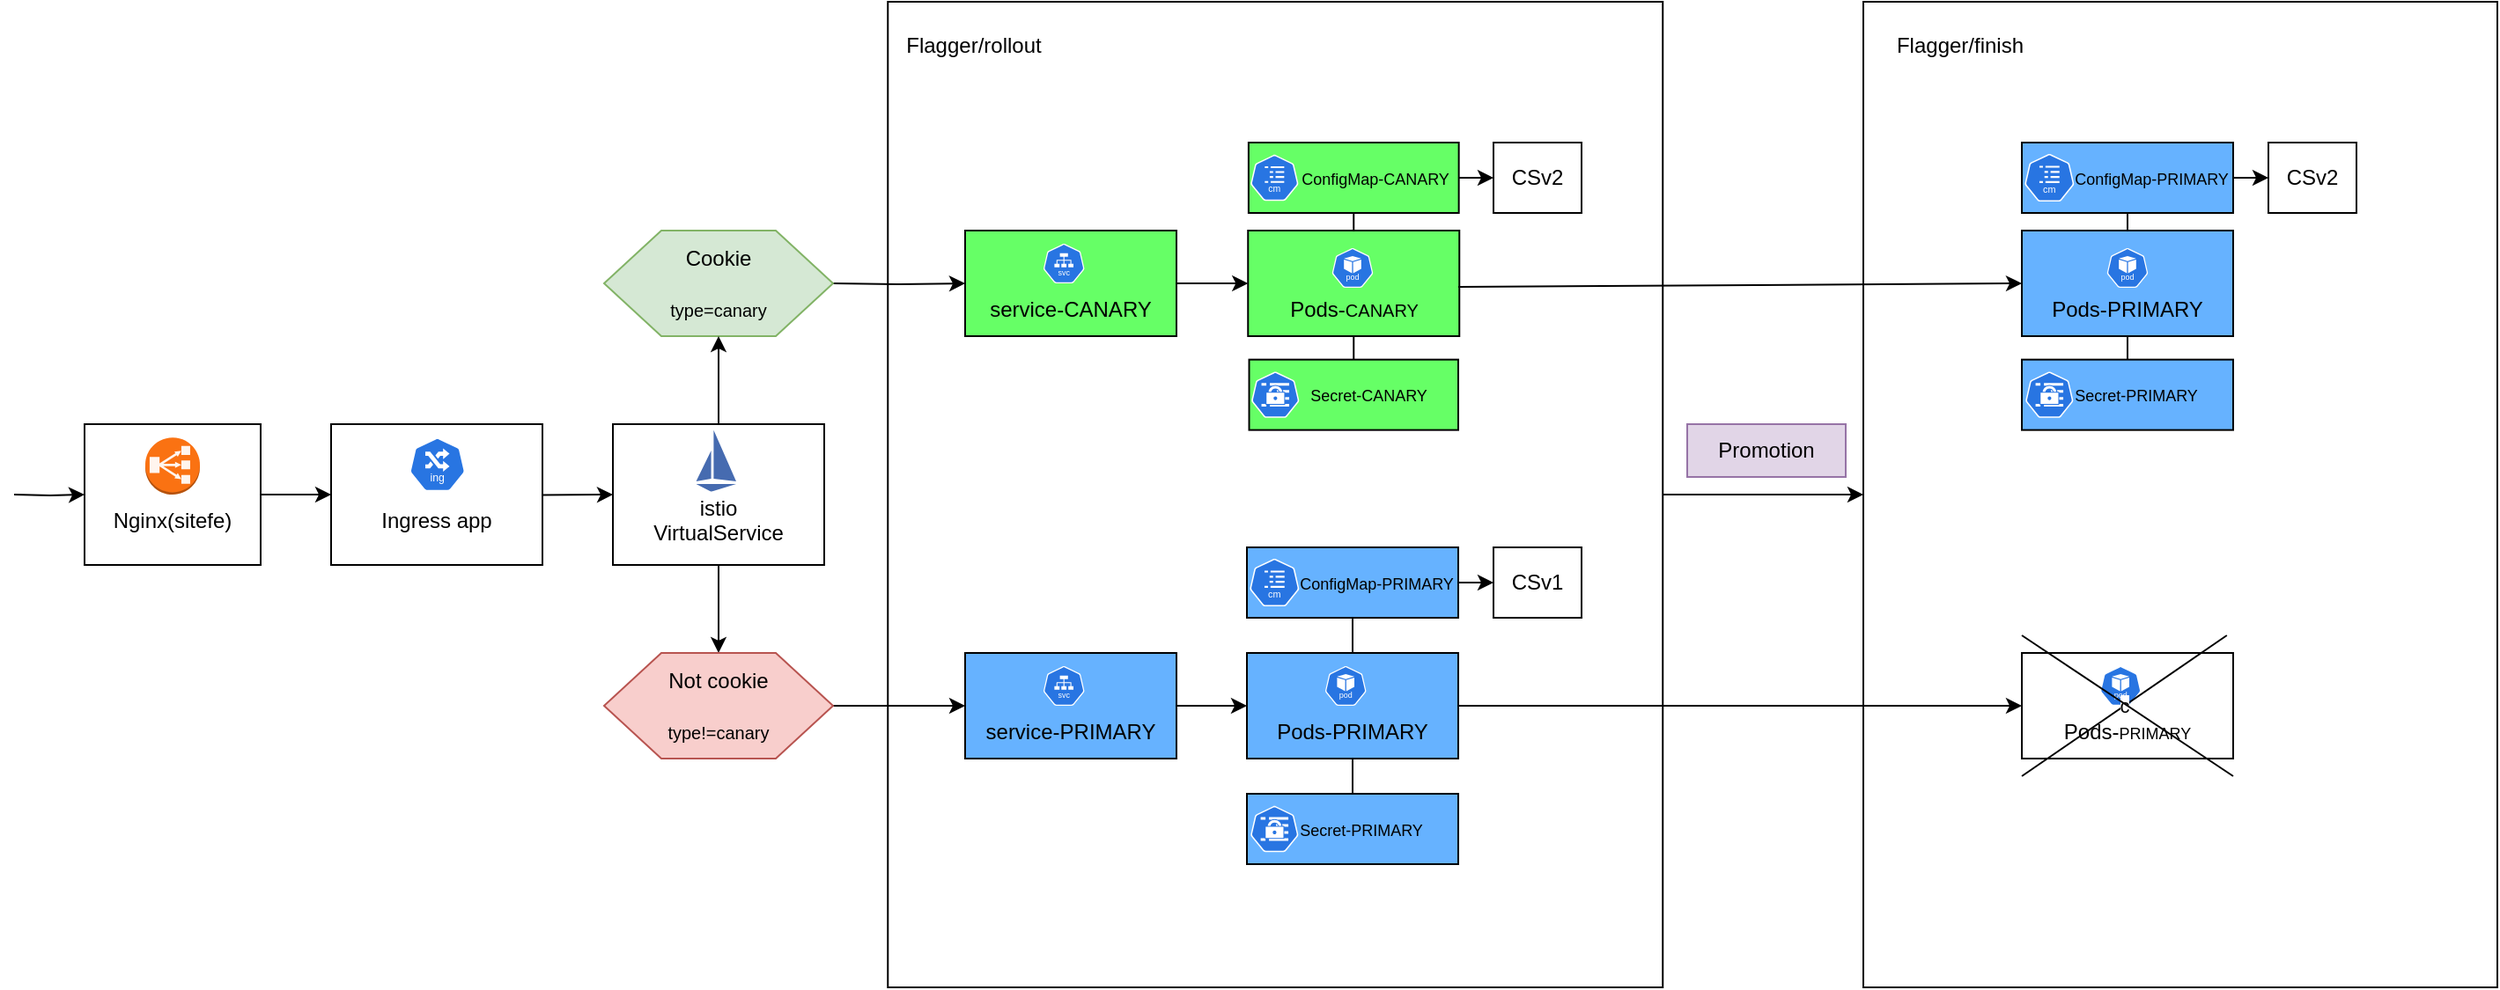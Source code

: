 <mxfile version="24.9.1">
  <diagram name="Страница — 1" id="wkhUdUt3TekP5Xk2T5Rd">
    <mxGraphModel dx="4275" dy="864" grid="1" gridSize="10" guides="1" tooltips="1" connect="1" arrows="1" fold="1" page="1" pageScale="1" pageWidth="3000" pageHeight="827" math="0" shadow="0">
      <root>
        <mxCell id="0" />
        <mxCell id="1" parent="0" />
        <mxCell id="D-f4qOkVjQoHxAU3V64q-151" value="" style="rounded=0;whiteSpace=wrap;html=1;" vertex="1" parent="1">
          <mxGeometry x="-1890" y="120" width="360" height="560" as="geometry" />
        </mxCell>
        <mxCell id="D-f4qOkVjQoHxAU3V64q-140" value="" style="rounded=0;whiteSpace=wrap;html=1;" vertex="1" parent="1">
          <mxGeometry x="-2443.87" y="120" width="440" height="560" as="geometry" />
        </mxCell>
        <mxCell id="D-f4qOkVjQoHxAU3V64q-79" value="" style="edgeStyle=orthogonalEdgeStyle;rounded=0;orthogonalLoop=1;jettySize=auto;html=1;" edge="1" parent="1" source="D-f4qOkVjQoHxAU3V64q-80" target="D-f4qOkVjQoHxAU3V64q-81">
          <mxGeometry relative="1" as="geometry" />
        </mxCell>
        <mxCell id="D-f4qOkVjQoHxAU3V64q-80" value="&amp;nbsp;&amp;nbsp;&lt;div&gt;&lt;br&gt;&lt;/div&gt;&lt;div&gt;Nginx(sitefe)&lt;/div&gt;" style="rounded=0;whiteSpace=wrap;html=1;" vertex="1" parent="1">
          <mxGeometry x="-2900" y="360" width="100" height="80" as="geometry" />
        </mxCell>
        <mxCell id="D-f4qOkVjQoHxAU3V64q-81" value="&lt;div style=&quot;text-align: justify;&quot;&gt;&lt;span style=&quot;background-color: initial;&quot;&gt;&lt;br&gt;&lt;/span&gt;&lt;/div&gt;&lt;div style=&quot;text-align: justify;&quot;&gt;&lt;span style=&quot;background-color: initial;&quot;&gt;&lt;br&gt;&lt;/span&gt;&lt;/div&gt;&lt;div style=&quot;text-align: justify;&quot;&gt;&lt;span style=&quot;background-color: initial;&quot;&gt;Ingress app&lt;/span&gt;&lt;/div&gt;" style="rounded=0;whiteSpace=wrap;html=1;container=0;" vertex="1" parent="1">
          <mxGeometry x="-2760" y="360" width="120" height="80" as="geometry" />
        </mxCell>
        <mxCell id="D-f4qOkVjQoHxAU3V64q-82" value="" style="endArrow=classic;html=1;rounded=0;exitX=0.993;exitY=0.572;exitDx=0;exitDy=0;exitPerimeter=0;entryX=0;entryY=0.5;entryDx=0;entryDy=0;" edge="1" parent="1">
          <mxGeometry width="50" height="50" relative="1" as="geometry">
            <mxPoint x="-2640" y="400.312" as="sourcePoint" />
            <mxPoint x="-2600" y="400" as="targetPoint" />
          </mxGeometry>
        </mxCell>
        <mxCell id="D-f4qOkVjQoHxAU3V64q-83" value="" style="edgeStyle=orthogonalEdgeStyle;rounded=0;orthogonalLoop=1;jettySize=auto;html=1;" edge="1" parent="1" source="D-f4qOkVjQoHxAU3V64q-84" target="D-f4qOkVjQoHxAU3V64q-94">
          <mxGeometry relative="1" as="geometry" />
        </mxCell>
        <mxCell id="D-f4qOkVjQoHxAU3V64q-84" value="&lt;div&gt;&lt;br&gt;&lt;/div&gt;&lt;div&gt;&lt;br&gt;&lt;/div&gt;istio&lt;br&gt;VirtualService" style="rounded=0;whiteSpace=wrap;html=1;" vertex="1" parent="1">
          <mxGeometry x="-2600" y="360" width="120" height="80" as="geometry" />
        </mxCell>
        <mxCell id="D-f4qOkVjQoHxAU3V64q-85" value="" style="editableCssRules=.*;html=1;shape=image;verticalLabelPosition=bottom;labelBackgroundColor=#ffffff;verticalAlign=top;aspect=fixed;imageAspect=0;image=data:image/svg+xml,PHN2ZyB4bWxucz0iaHR0cDovL3d3dy53My5vcmcvMjAwMC9zdmciIHhtbG5zOnY9Imh0dHBzOi8vdmVjdGEuaW8vbmFubyIgd2lkdGg9IjE2MCIgaGVpZ2h0PSIyNDAiIHZpZXdCb3g9IjAgMCAxNjAgMjQwIj4mI3hhOwk8c3R5bGUgdHlwZT0idGV4dC9jc3MiPiYjeGE7CS5zdDB7ZmlsbDojNDY2YmIwO30mI3hhOwk8L3N0eWxlPiYjeGE7CTxwYXRoIGNsYXNzPSJzdDAiIGQ9Ik02MCAyNDBMMCAyMTBoMTYwem0wLTE2MEwwIDIwMGw2MC0xMHpNNzAgMHYxOTBsOTAgMTB6Ii8+JiN4YTs8L3N2Zz4=;fontColor=default;" vertex="1" parent="1">
          <mxGeometry x="-2552.75" y="363.32" width="22.75" height="35" as="geometry" />
        </mxCell>
        <mxCell id="D-f4qOkVjQoHxAU3V64q-86" value="" style="group;fillColor=#d5e8d4;gradientColor=#97d077;strokeColor=#82b366;gradientDirection=south;" vertex="1" connectable="0" parent="1">
          <mxGeometry x="-2400" y="250" width="120" height="60" as="geometry" />
        </mxCell>
        <mxCell id="D-f4qOkVjQoHxAU3V64q-87" value="&lt;div&gt;&lt;br&gt;&lt;/div&gt;&lt;div&gt;&lt;br&gt;&lt;/div&gt;service-CANARY" style="rounded=0;whiteSpace=wrap;html=1;fillStyle=solid;fillColor=#66FF66;" vertex="1" parent="D-f4qOkVjQoHxAU3V64q-86">
          <mxGeometry width="120.0" height="60" as="geometry" />
        </mxCell>
        <mxCell id="D-f4qOkVjQoHxAU3V64q-88" value="" style="aspect=fixed;sketch=0;html=1;dashed=0;whitespace=wrap;verticalLabelPosition=bottom;verticalAlign=top;fillColor=#2875E2;strokeColor=#ffffff;points=[[0.005,0.63,0],[0.1,0.2,0],[0.9,0.2,0],[0.5,0,0],[0.995,0.63,0],[0.72,0.99,0],[0.5,1,0],[0.28,0.99,0]];shape=mxgraph.kubernetes.icon2;kubernetesLabel=1;prIcon=svc" vertex="1" parent="D-f4qOkVjQoHxAU3V64q-86">
          <mxGeometry x="44.38" y="7.5" width="23.438" height="22.5" as="geometry" />
        </mxCell>
        <mxCell id="D-f4qOkVjQoHxAU3V64q-89" value="" style="edgeStyle=orthogonalEdgeStyle;rounded=0;orthogonalLoop=1;jettySize=auto;html=1;entryX=0;entryY=0.5;entryDx=0;entryDy=0;" edge="1" parent="1" target="D-f4qOkVjQoHxAU3V64q-87">
          <mxGeometry relative="1" as="geometry">
            <mxPoint x="-2475" y="280" as="sourcePoint" />
          </mxGeometry>
        </mxCell>
        <mxCell id="D-f4qOkVjQoHxAU3V64q-90" value="Cookie&lt;div&gt;&lt;br&gt;&lt;font style=&quot;font-size: 10px;&quot;&gt;type=canar&lt;/font&gt;&lt;font style=&quot;font-size: 10px;&quot;&gt;y&lt;/font&gt;&lt;/div&gt;" style="shape=hexagon;perimeter=hexagonPerimeter2;whiteSpace=wrap;html=1;size=0.25;fillColor=#d5e8d4;strokeColor=#82b366;" vertex="1" parent="1">
          <mxGeometry x="-2605" y="250" width="130" height="60" as="geometry" />
        </mxCell>
        <mxCell id="D-f4qOkVjQoHxAU3V64q-91" value="" style="aspect=fixed;sketch=0;html=1;dashed=0;whitespace=wrap;verticalLabelPosition=bottom;verticalAlign=top;fillColor=#2875E2;strokeColor=#ffffff;points=[[0.005,0.63,0],[0.1,0.2,0],[0.9,0.2,0],[0.5,0,0],[0.995,0.63,0],[0.72,0.99,0],[0.5,1,0],[0.28,0.99,0]];shape=mxgraph.kubernetes.icon2;kubernetesLabel=1;prIcon=ing;container=0;" vertex="1" parent="1">
          <mxGeometry x="-2715.63" y="367.6" width="32" height="30.72" as="geometry" />
        </mxCell>
        <mxCell id="D-f4qOkVjQoHxAU3V64q-92" value="" style="outlineConnect=0;dashed=0;verticalLabelPosition=bottom;verticalAlign=top;align=center;html=1;shape=mxgraph.aws3.classic_load_balancer;fillColor=#fa6800;fontColor=#000000;strokeColor=#C73500;fillOpacity=93;aspect=fixed;" vertex="1" parent="1">
          <mxGeometry x="-2865.5" y="367.6" width="31" height="32.4" as="geometry" />
        </mxCell>
        <mxCell id="D-f4qOkVjQoHxAU3V64q-93" value="" style="edgeStyle=orthogonalEdgeStyle;rounded=0;orthogonalLoop=1;jettySize=auto;html=1;entryX=0;entryY=0.5;entryDx=0;entryDy=0;" edge="1" parent="1" source="D-f4qOkVjQoHxAU3V64q-94" target="D-f4qOkVjQoHxAU3V64q-97">
          <mxGeometry relative="1" as="geometry">
            <mxPoint x="-2399.52" y="519.84" as="targetPoint" />
          </mxGeometry>
        </mxCell>
        <mxCell id="D-f4qOkVjQoHxAU3V64q-94" value="Not cookie&lt;div&gt;&lt;br&gt;&lt;font style=&quot;font-size: 10px;&quot;&gt;type!=canary&lt;/font&gt;&lt;/div&gt;" style="shape=hexagon;perimeter=hexagonPerimeter2;whiteSpace=wrap;html=1;size=0.25;fillColor=#f8cecc;strokeColor=#b85450;" vertex="1" parent="1">
          <mxGeometry x="-2605" y="490" width="130" height="60" as="geometry" />
        </mxCell>
        <mxCell id="D-f4qOkVjQoHxAU3V64q-95" value="" style="endArrow=classic;html=1;rounded=0;entryX=0.5;entryY=1;entryDx=0;entryDy=0;exitX=0.5;exitY=0;exitDx=0;exitDy=0;" edge="1" parent="1" source="D-f4qOkVjQoHxAU3V64q-84" target="D-f4qOkVjQoHxAU3V64q-90">
          <mxGeometry width="50" height="50" relative="1" as="geometry">
            <mxPoint x="-2505" y="350" as="sourcePoint" />
            <mxPoint x="-2380" y="380" as="targetPoint" />
            <Array as="points" />
          </mxGeometry>
        </mxCell>
        <mxCell id="D-f4qOkVjQoHxAU3V64q-96" value="" style="group;fillColor=default;" vertex="1" connectable="0" parent="1">
          <mxGeometry x="-2400" y="490" width="120" height="60" as="geometry" />
        </mxCell>
        <mxCell id="D-f4qOkVjQoHxAU3V64q-97" value="&lt;div&gt;&lt;br&gt;&lt;/div&gt;&lt;div&gt;&lt;br&gt;&lt;/div&gt;service-PRIMARY" style="rounded=0;whiteSpace=wrap;html=1;gradientColor=none;fillColor=#66B2FF;" vertex="1" parent="D-f4qOkVjQoHxAU3V64q-96">
          <mxGeometry width="120.0" height="60" as="geometry" />
        </mxCell>
        <mxCell id="D-f4qOkVjQoHxAU3V64q-98" value="" style="aspect=fixed;sketch=0;html=1;dashed=0;whitespace=wrap;verticalLabelPosition=bottom;verticalAlign=top;fillColor=#2875E2;strokeColor=#ffffff;points=[[0.005,0.63,0],[0.1,0.2,0],[0.9,0.2,0],[0.5,0,0],[0.995,0.63,0],[0.72,0.99,0],[0.5,1,0],[0.28,0.99,0]];shape=mxgraph.kubernetes.icon2;kubernetesLabel=1;prIcon=svc" vertex="1" parent="D-f4qOkVjQoHxAU3V64q-96">
          <mxGeometry x="44.38" y="7.5" width="23.438" height="22.5" as="geometry" />
        </mxCell>
        <mxCell id="D-f4qOkVjQoHxAU3V64q-101" value="" style="edgeStyle=orthogonalEdgeStyle;rounded=0;orthogonalLoop=1;jettySize=auto;html=1;" edge="1" parent="1">
          <mxGeometry relative="1" as="geometry">
            <mxPoint x="-2940" y="400" as="sourcePoint" />
            <mxPoint x="-2900" y="400" as="targetPoint" />
          </mxGeometry>
        </mxCell>
        <mxCell id="D-f4qOkVjQoHxAU3V64q-107" value="" style="group;fillColor=default;" vertex="1" connectable="0" parent="1">
          <mxGeometry x="-2240" y="490" width="120" height="60" as="geometry" />
        </mxCell>
        <mxCell id="D-f4qOkVjQoHxAU3V64q-108" value="&lt;div&gt;&lt;br&gt;&lt;/div&gt;&lt;div&gt;&lt;br&gt;&lt;/div&gt;Pods-&lt;font style=&quot;font-size: 12px;&quot;&gt;PRIMARY&lt;/font&gt;" style="rounded=0;whiteSpace=wrap;html=1;gradientColor=none;fillColor=#66B2FF;" vertex="1" parent="D-f4qOkVjQoHxAU3V64q-107">
          <mxGeometry width="120.0" height="60" as="geometry" />
        </mxCell>
        <mxCell id="D-f4qOkVjQoHxAU3V64q-113" value="" style="aspect=fixed;sketch=0;html=1;dashed=0;whitespace=wrap;verticalLabelPosition=bottom;verticalAlign=top;fillColor=#2875E2;strokeColor=#ffffff;points=[[0.005,0.63,0],[0.1,0.2,0],[0.9,0.2,0],[0.5,0,0],[0.995,0.63,0],[0.72,0.99,0],[0.5,1,0],[0.28,0.99,0]];shape=mxgraph.kubernetes.icon2;kubernetesLabel=1;prIcon=pod" vertex="1" parent="D-f4qOkVjQoHxAU3V64q-107">
          <mxGeometry x="44.38" y="7.5" width="23.438" height="22.5" as="geometry" />
        </mxCell>
        <mxCell id="D-f4qOkVjQoHxAU3V64q-111" value="" style="edgeStyle=orthogonalEdgeStyle;rounded=0;orthogonalLoop=1;jettySize=auto;html=1;entryX=0;entryY=0.5;entryDx=0;entryDy=0;" edge="1" parent="1" source="D-f4qOkVjQoHxAU3V64q-87" target="D-f4qOkVjQoHxAU3V64q-103">
          <mxGeometry relative="1" as="geometry" />
        </mxCell>
        <mxCell id="D-f4qOkVjQoHxAU3V64q-112" value="" style="edgeStyle=orthogonalEdgeStyle;rounded=0;orthogonalLoop=1;jettySize=auto;html=1;entryX=0;entryY=0.5;entryDx=0;entryDy=0;exitX=1;exitY=0.5;exitDx=0;exitDy=0;" edge="1" parent="1" source="D-f4qOkVjQoHxAU3V64q-97" target="D-f4qOkVjQoHxAU3V64q-108">
          <mxGeometry relative="1" as="geometry">
            <mxPoint x="-2250" y="519.74" as="sourcePoint" />
            <mxPoint x="-2180" y="519.74" as="targetPoint" />
          </mxGeometry>
        </mxCell>
        <mxCell id="D-f4qOkVjQoHxAU3V64q-119" value="&lt;font style=&quot;font-size: 9px;&quot;&gt;&amp;nbsp; &amp;nbsp; &amp;nbsp; &amp;nbsp; &amp;nbsp; ConfigMap-CANARY&lt;/font&gt;" style="rounded=0;whiteSpace=wrap;html=1;fillColor=#66FF66;" vertex="1" parent="1">
          <mxGeometry x="-2239.05" y="200" width="119.37" height="40" as="geometry" />
        </mxCell>
        <mxCell id="D-f4qOkVjQoHxAU3V64q-120" value="&lt;font style=&quot;font-size: 9px;&quot;&gt;&amp;nbsp; &amp;nbsp; &amp;nbsp; &amp;nbsp;&lt;font style=&quot;&quot;&gt;Secret-&lt;/font&gt;CANARY&lt;/font&gt;" style="rounded=0;whiteSpace=wrap;html=1;fillColor=#66FF66;" vertex="1" parent="1">
          <mxGeometry x="-2238.74" y="323.32" width="118.74" height="40" as="geometry" />
        </mxCell>
        <mxCell id="D-f4qOkVjQoHxAU3V64q-117" value="" style="aspect=fixed;sketch=0;html=1;dashed=0;whitespace=wrap;verticalLabelPosition=bottom;verticalAlign=top;fillColor=#2875E2;strokeColor=#ffffff;points=[[0.005,0.63,0],[0.1,0.2,0],[0.9,0.2,0],[0.5,0,0],[0.995,0.63,0],[0.72,0.99,0],[0.5,1,0],[0.28,0.99,0]];shape=mxgraph.kubernetes.icon2;prIcon=secret" vertex="1" parent="1">
          <mxGeometry x="-2237.51" y="330.22" width="27.29" height="26.2" as="geometry" />
        </mxCell>
        <mxCell id="D-f4qOkVjQoHxAU3V64q-124" value="" style="endArrow=none;html=1;rounded=0;entryX=0.5;entryY=0;entryDx=0;entryDy=0;exitX=0.5;exitY=1;exitDx=0;exitDy=0;" edge="1" parent="1" source="D-f4qOkVjQoHxAU3V64q-103" target="D-f4qOkVjQoHxAU3V64q-120">
          <mxGeometry width="50" height="50" relative="1" as="geometry">
            <mxPoint x="-2170" y="430" as="sourcePoint" />
            <mxPoint x="-2120" y="380" as="targetPoint" />
          </mxGeometry>
        </mxCell>
        <mxCell id="D-f4qOkVjQoHxAU3V64q-125" value="&lt;font style=&quot;font-size: 9px;&quot;&gt;&amp;nbsp; &amp;nbsp; &amp;nbsp; &amp;nbsp; &amp;nbsp; &amp;nbsp;ConfigMap-PRIMARY&lt;/font&gt;" style="rounded=0;whiteSpace=wrap;html=1;fillColor=#66B2FF;" vertex="1" parent="1">
          <mxGeometry x="-2240" y="430" width="120" height="40" as="geometry" />
        </mxCell>
        <mxCell id="D-f4qOkVjQoHxAU3V64q-126" value="&lt;font style=&quot;font-size: 9px;&quot;&gt;&amp;nbsp; &amp;nbsp; &lt;font style=&quot;&quot;&gt;Secret-&lt;/font&gt;&lt;/font&gt;&lt;span style=&quot;font-size: 9px;&quot;&gt;PRIMARY&lt;/span&gt;" style="rounded=0;whiteSpace=wrap;html=1;fillColor=#66B2FF;" vertex="1" parent="1">
          <mxGeometry x="-2240" y="570" width="120" height="40" as="geometry" />
        </mxCell>
        <mxCell id="D-f4qOkVjQoHxAU3V64q-127" value="" style="aspect=fixed;sketch=0;html=1;dashed=0;whitespace=wrap;verticalLabelPosition=bottom;verticalAlign=top;fillColor=#2875E2;strokeColor=#ffffff;points=[[0.005,0.63,0],[0.1,0.2,0],[0.9,0.2,0],[0.5,0,0],[0.995,0.63,0],[0.72,0.99,0],[0.5,1,0],[0.28,0.99,0]];shape=mxgraph.kubernetes.icon2;kubernetesLabel=1;prIcon=cm" vertex="1" parent="1">
          <mxGeometry x="-2238.44" y="436.45" width="28.22" height="27.1" as="geometry" />
        </mxCell>
        <mxCell id="D-f4qOkVjQoHxAU3V64q-128" value="" style="aspect=fixed;sketch=0;html=1;dashed=0;whitespace=wrap;verticalLabelPosition=bottom;verticalAlign=top;fillColor=#2875E2;strokeColor=#ffffff;points=[[0.005,0.63,0],[0.1,0.2,0],[0.9,0.2,0],[0.5,0,0],[0.995,0.63,0],[0.72,0.99,0],[0.5,1,0],[0.28,0.99,0]];shape=mxgraph.kubernetes.icon2;prIcon=secret" vertex="1" parent="1">
          <mxGeometry x="-2237.98" y="576.9" width="27.29" height="26.2" as="geometry" />
        </mxCell>
        <mxCell id="D-f4qOkVjQoHxAU3V64q-129" value="" style="endArrow=none;html=1;rounded=0;exitX=0.5;exitY=0;exitDx=0;exitDy=0;entryX=0.5;entryY=1;entryDx=0;entryDy=0;" edge="1" parent="1" target="D-f4qOkVjQoHxAU3V64q-125" source="D-f4qOkVjQoHxAU3V64q-108">
          <mxGeometry width="50" height="50" relative="1" as="geometry">
            <mxPoint x="-2120" y="500" as="sourcePoint" />
            <mxPoint x="-2173" y="453" as="targetPoint" />
          </mxGeometry>
        </mxCell>
        <mxCell id="D-f4qOkVjQoHxAU3V64q-130" value="" style="endArrow=none;html=1;rounded=0;entryX=0.5;entryY=0;entryDx=0;entryDy=0;exitX=0.5;exitY=1;exitDx=0;exitDy=0;" edge="1" parent="1" target="D-f4qOkVjQoHxAU3V64q-126" source="D-f4qOkVjQoHxAU3V64q-108">
          <mxGeometry width="50" height="50" relative="1" as="geometry">
            <mxPoint x="-2120" y="540" as="sourcePoint" />
            <mxPoint x="-2120" y="620" as="targetPoint" />
          </mxGeometry>
        </mxCell>
        <mxCell id="D-f4qOkVjQoHxAU3V64q-131" value="CSv1" style="rounded=0;whiteSpace=wrap;html=1;" vertex="1" parent="1">
          <mxGeometry x="-2100" y="430" width="50" height="40" as="geometry" />
        </mxCell>
        <mxCell id="D-f4qOkVjQoHxAU3V64q-136" value="CSv2" style="rounded=0;whiteSpace=wrap;html=1;" vertex="1" parent="1">
          <mxGeometry x="-2100" y="200" width="50" height="40" as="geometry" />
        </mxCell>
        <mxCell id="D-f4qOkVjQoHxAU3V64q-141" value="Flagger/rollout" style="text;html=1;align=center;verticalAlign=middle;whiteSpace=wrap;rounded=0;" vertex="1" parent="1">
          <mxGeometry x="-2440" y="130" width="90" height="30" as="geometry" />
        </mxCell>
        <mxCell id="D-f4qOkVjQoHxAU3V64q-143" value="" style="endArrow=none;html=1;rounded=0;exitX=0.5;exitY=0;exitDx=0;exitDy=0;entryX=0.5;entryY=1;entryDx=0;entryDy=0;" edge="1" parent="1" source="D-f4qOkVjQoHxAU3V64q-103" target="D-f4qOkVjQoHxAU3V64q-119">
          <mxGeometry width="50" height="50" relative="1" as="geometry">
            <mxPoint x="-2120" y="260" as="sourcePoint" />
            <mxPoint x="-2239" y="200" as="targetPoint" />
          </mxGeometry>
        </mxCell>
        <mxCell id="D-f4qOkVjQoHxAU3V64q-116" value="" style="aspect=fixed;sketch=0;html=1;dashed=0;whitespace=wrap;verticalLabelPosition=bottom;verticalAlign=top;fillColor=#2875E2;strokeColor=#ffffff;points=[[0.005,0.63,0],[0.1,0.2,0],[0.9,0.2,0],[0.5,0,0],[0.995,0.63,0],[0.72,0.99,0],[0.5,1,0],[0.28,0.99,0]];shape=mxgraph.kubernetes.icon2;kubernetesLabel=1;prIcon=cm" vertex="1" parent="1">
          <mxGeometry x="-2237.98" y="206.9" width="27.29" height="26.2" as="geometry" />
        </mxCell>
        <mxCell id="D-f4qOkVjQoHxAU3V64q-103" value="&lt;div&gt;&lt;br&gt;&lt;/div&gt;&lt;div&gt;&lt;br&gt;&lt;/div&gt;Pods-&lt;span style=&quot;font-size: 10px;&quot;&gt;CANARY&lt;/span&gt;" style="rounded=0;whiteSpace=wrap;html=1;fillStyle=solid;fillColor=#66FF66;" vertex="1" parent="1">
          <mxGeometry x="-2239.37" y="250" width="120" height="60" as="geometry" />
        </mxCell>
        <mxCell id="D-f4qOkVjQoHxAU3V64q-146" value="" style="endArrow=classic;html=1;rounded=0;exitX=1;exitY=0.5;exitDx=0;exitDy=0;" edge="1" parent="1" source="D-f4qOkVjQoHxAU3V64q-119" target="D-f4qOkVjQoHxAU3V64q-136">
          <mxGeometry width="50" height="50" relative="1" as="geometry">
            <mxPoint x="-2160" y="410" as="sourcePoint" />
            <mxPoint x="-2110" y="360" as="targetPoint" />
          </mxGeometry>
        </mxCell>
        <mxCell id="D-f4qOkVjQoHxAU3V64q-147" value="" style="endArrow=classic;html=1;rounded=0;exitX=1;exitY=0.5;exitDx=0;exitDy=0;entryX=0;entryY=0.5;entryDx=0;entryDy=0;" edge="1" parent="1" source="D-f4qOkVjQoHxAU3V64q-125" target="D-f4qOkVjQoHxAU3V64q-131">
          <mxGeometry width="50" height="50" relative="1" as="geometry">
            <mxPoint x="-2160" y="410" as="sourcePoint" />
            <mxPoint x="-2110" y="360" as="targetPoint" />
          </mxGeometry>
        </mxCell>
        <mxCell id="D-f4qOkVjQoHxAU3V64q-148" value="" style="aspect=fixed;sketch=0;html=1;dashed=0;whitespace=wrap;verticalLabelPosition=bottom;verticalAlign=top;fillColor=#2875E2;strokeColor=#ffffff;points=[[0.005,0.63,0],[0.1,0.2,0],[0.9,0.2,0],[0.5,0,0],[0.995,0.63,0],[0.72,0.99,0],[0.5,1,0],[0.28,0.99,0]];shape=mxgraph.kubernetes.icon2;kubernetesLabel=1;prIcon=pod" vertex="1" parent="1">
          <mxGeometry x="-2191.72" y="260" width="23.438" height="22.5" as="geometry" />
        </mxCell>
        <mxCell id="D-f4qOkVjQoHxAU3V64q-150" value="Promotion" style="text;html=1;align=center;verticalAlign=middle;whiteSpace=wrap;rounded=0;fillColor=#e1d5e7;strokeColor=#9673a6;" vertex="1" parent="1">
          <mxGeometry x="-1990" y="360" width="90" height="30" as="geometry" />
        </mxCell>
        <mxCell id="D-f4qOkVjQoHxAU3V64q-155" value="" style="endArrow=classic;html=1;rounded=0;exitX=1;exitY=0.5;exitDx=0;exitDy=0;entryX=0;entryY=0.5;entryDx=0;entryDy=0;" edge="1" parent="1" source="D-f4qOkVjQoHxAU3V64q-140" target="D-f4qOkVjQoHxAU3V64q-151">
          <mxGeometry width="50" height="50" relative="1" as="geometry">
            <mxPoint x="-1960" y="450" as="sourcePoint" />
            <mxPoint x="-1910" y="400" as="targetPoint" />
          </mxGeometry>
        </mxCell>
        <mxCell id="D-f4qOkVjQoHxAU3V64q-156" value="" style="group;fillColor=default;" vertex="1" connectable="0" parent="1">
          <mxGeometry x="-1800" y="490" width="120" height="60" as="geometry" />
        </mxCell>
        <mxCell id="D-f4qOkVjQoHxAU3V64q-157" value="&lt;div&gt;&lt;br&gt;&lt;/div&gt;&lt;div&gt;&lt;br&gt;&lt;/div&gt;Pods-&lt;span style=&quot;font-size: 9px;&quot;&gt;PRIMARY&lt;/span&gt;" style="rounded=0;whiteSpace=wrap;html=1;" vertex="1" parent="D-f4qOkVjQoHxAU3V64q-156">
          <mxGeometry width="120.0" height="60" as="geometry" />
        </mxCell>
        <mxCell id="D-f4qOkVjQoHxAU3V64q-158" value="" style="aspect=fixed;sketch=0;html=1;dashed=0;whitespace=wrap;verticalLabelPosition=bottom;verticalAlign=top;fillColor=#2875E2;strokeColor=#ffffff;points=[[0.005,0.63,0],[0.1,0.2,0],[0.9,0.2,0],[0.5,0,0],[0.995,0.63,0],[0.72,0.99,0],[0.5,1,0],[0.28,0.99,0]];shape=mxgraph.kubernetes.icon2;kubernetesLabel=1;prIcon=pod" vertex="1" parent="D-f4qOkVjQoHxAU3V64q-156">
          <mxGeometry x="44.38" y="7.5" width="23.438" height="22.5" as="geometry" />
        </mxCell>
        <mxCell id="D-f4qOkVjQoHxAU3V64q-165" value="c" style="endArrow=none;html=1;rounded=0;exitX=0.639;exitY=0.429;exitDx=0;exitDy=0;exitPerimeter=0;" edge="1" parent="D-f4qOkVjQoHxAU3V64q-156">
          <mxGeometry width="50" height="50" relative="1" as="geometry">
            <mxPoint x="116.41" y="-10" as="sourcePoint" />
            <mxPoint y="70" as="targetPoint" />
          </mxGeometry>
        </mxCell>
        <mxCell id="D-f4qOkVjQoHxAU3V64q-166" value="" style="endArrow=none;html=1;rounded=0;" edge="1" parent="D-f4qOkVjQoHxAU3V64q-156">
          <mxGeometry width="50" height="50" relative="1" as="geometry">
            <mxPoint y="-10" as="sourcePoint" />
            <mxPoint x="120" y="70" as="targetPoint" />
          </mxGeometry>
        </mxCell>
        <mxCell id="D-f4qOkVjQoHxAU3V64q-159" value="" style="endArrow=classic;html=1;rounded=0;exitX=1;exitY=0.5;exitDx=0;exitDy=0;entryX=0;entryY=0.5;entryDx=0;entryDy=0;" edge="1" parent="1" source="D-f4qOkVjQoHxAU3V64q-108" target="D-f4qOkVjQoHxAU3V64q-157">
          <mxGeometry width="50" height="50" relative="1" as="geometry">
            <mxPoint x="-1960" y="450" as="sourcePoint" />
            <mxPoint x="-1910" y="400" as="targetPoint" />
          </mxGeometry>
        </mxCell>
        <mxCell id="D-f4qOkVjQoHxAU3V64q-164" value="" style="endArrow=classic;html=1;rounded=0;entryX=0;entryY=0.5;entryDx=0;entryDy=0;" edge="1" parent="1" target="D-f4qOkVjQoHxAU3V64q-169">
          <mxGeometry width="50" height="50" relative="1" as="geometry">
            <mxPoint x="-2120" y="282" as="sourcePoint" />
            <mxPoint x="-1800" y="280" as="targetPoint" />
          </mxGeometry>
        </mxCell>
        <mxCell id="D-f4qOkVjQoHxAU3V64q-171" value="&lt;font style=&quot;font-size: 9px;&quot;&gt;&amp;nbsp; &amp;nbsp; &amp;nbsp; &amp;nbsp; &amp;nbsp; &amp;nbsp;ConfigMap-PRIMARY&lt;/font&gt;" style="rounded=0;whiteSpace=wrap;html=1;fillColor=#66B2FF;" vertex="1" parent="1">
          <mxGeometry x="-1800" y="200" width="120" height="40" as="geometry" />
        </mxCell>
        <mxCell id="D-f4qOkVjQoHxAU3V64q-172" value="&lt;font style=&quot;font-size: 9px;&quot;&gt;&amp;nbsp; &amp;nbsp; &lt;font style=&quot;&quot;&gt;Secret-&lt;/font&gt;&lt;/font&gt;&lt;span style=&quot;font-size: 9px;&quot;&gt;PRIMARY&lt;/span&gt;" style="rounded=0;whiteSpace=wrap;html=1;fillColor=#66B2FF;" vertex="1" parent="1">
          <mxGeometry x="-1800" y="323.32" width="120" height="40" as="geometry" />
        </mxCell>
        <mxCell id="D-f4qOkVjQoHxAU3V64q-173" value="" style="aspect=fixed;sketch=0;html=1;dashed=0;whitespace=wrap;verticalLabelPosition=bottom;verticalAlign=top;fillColor=#2875E2;strokeColor=#ffffff;points=[[0.005,0.63,0],[0.1,0.2,0],[0.9,0.2,0],[0.5,0,0],[0.995,0.63,0],[0.72,0.99,0],[0.5,1,0],[0.28,0.99,0]];shape=mxgraph.kubernetes.icon2;kubernetesLabel=1;prIcon=cm" vertex="1" parent="1">
          <mxGeometry x="-1798.44" y="206.45" width="28.22" height="27.1" as="geometry" />
        </mxCell>
        <mxCell id="D-f4qOkVjQoHxAU3V64q-174" value="" style="aspect=fixed;sketch=0;html=1;dashed=0;whitespace=wrap;verticalLabelPosition=bottom;verticalAlign=top;fillColor=#2875E2;strokeColor=#ffffff;points=[[0.005,0.63,0],[0.1,0.2,0],[0.9,0.2,0],[0.5,0,0],[0.995,0.63,0],[0.72,0.99,0],[0.5,1,0],[0.28,0.99,0]];shape=mxgraph.kubernetes.icon2;prIcon=secret" vertex="1" parent="1">
          <mxGeometry x="-1797.98" y="330.22" width="27.29" height="26.2" as="geometry" />
        </mxCell>
        <mxCell id="D-f4qOkVjQoHxAU3V64q-175" value="" style="endArrow=none;html=1;rounded=0;exitX=0.5;exitY=0;exitDx=0;exitDy=0;entryX=0.5;entryY=1;entryDx=0;entryDy=0;" edge="1" parent="1" source="D-f4qOkVjQoHxAU3V64q-169" target="D-f4qOkVjQoHxAU3V64q-171">
          <mxGeometry width="50" height="50" relative="1" as="geometry">
            <mxPoint x="-1680" y="270" as="sourcePoint" />
            <mxPoint x="-1733" y="223" as="targetPoint" />
          </mxGeometry>
        </mxCell>
        <mxCell id="D-f4qOkVjQoHxAU3V64q-176" value="" style="endArrow=none;html=1;rounded=0;entryX=0.5;entryY=0;entryDx=0;entryDy=0;exitX=0.5;exitY=1;exitDx=0;exitDy=0;" edge="1" parent="1" source="D-f4qOkVjQoHxAU3V64q-169" target="D-f4qOkVjQoHxAU3V64q-172">
          <mxGeometry width="50" height="50" relative="1" as="geometry">
            <mxPoint x="-1680" y="310" as="sourcePoint" />
            <mxPoint x="-1680" y="390" as="targetPoint" />
          </mxGeometry>
        </mxCell>
        <mxCell id="D-f4qOkVjQoHxAU3V64q-177" value="CSv2" style="rounded=0;whiteSpace=wrap;html=1;" vertex="1" parent="1">
          <mxGeometry x="-1660" y="200" width="50" height="40" as="geometry" />
        </mxCell>
        <mxCell id="D-f4qOkVjQoHxAU3V64q-178" value="" style="endArrow=classic;html=1;rounded=0;exitX=1;exitY=0.5;exitDx=0;exitDy=0;entryX=0;entryY=0.5;entryDx=0;entryDy=0;" edge="1" parent="1" source="D-f4qOkVjQoHxAU3V64q-171" target="D-f4qOkVjQoHxAU3V64q-177">
          <mxGeometry width="50" height="50" relative="1" as="geometry">
            <mxPoint x="-1720" y="180" as="sourcePoint" />
            <mxPoint x="-1670" y="130" as="targetPoint" />
          </mxGeometry>
        </mxCell>
        <mxCell id="D-f4qOkVjQoHxAU3V64q-169" value="&lt;div&gt;&lt;br&gt;&lt;/div&gt;&lt;div&gt;&lt;br&gt;&lt;/div&gt;Pods-&lt;font style=&quot;font-size: 12px;&quot;&gt;PRIMARY&lt;/font&gt;" style="rounded=0;whiteSpace=wrap;html=1;gradientColor=none;fillColor=#66B2FF;" vertex="1" parent="1">
          <mxGeometry x="-1800" y="250" width="120.0" height="60" as="geometry" />
        </mxCell>
        <mxCell id="D-f4qOkVjQoHxAU3V64q-170" value="" style="aspect=fixed;sketch=0;html=1;dashed=0;whitespace=wrap;verticalLabelPosition=bottom;verticalAlign=top;fillColor=#2875E2;strokeColor=#ffffff;points=[[0.005,0.63,0],[0.1,0.2,0],[0.9,0.2,0],[0.5,0,0],[0.995,0.63,0],[0.72,0.99,0],[0.5,1,0],[0.28,0.99,0]];shape=mxgraph.kubernetes.icon2;kubernetesLabel=1;prIcon=pod" vertex="1" parent="1">
          <mxGeometry x="-1751.72" y="260" width="23.438" height="22.5" as="geometry" />
        </mxCell>
        <mxCell id="D-f4qOkVjQoHxAU3V64q-182" value="Flagger/finish" style="text;html=1;align=center;verticalAlign=middle;whiteSpace=wrap;rounded=0;" vertex="1" parent="1">
          <mxGeometry x="-1880" y="130" width="90" height="30" as="geometry" />
        </mxCell>
      </root>
    </mxGraphModel>
  </diagram>
</mxfile>
